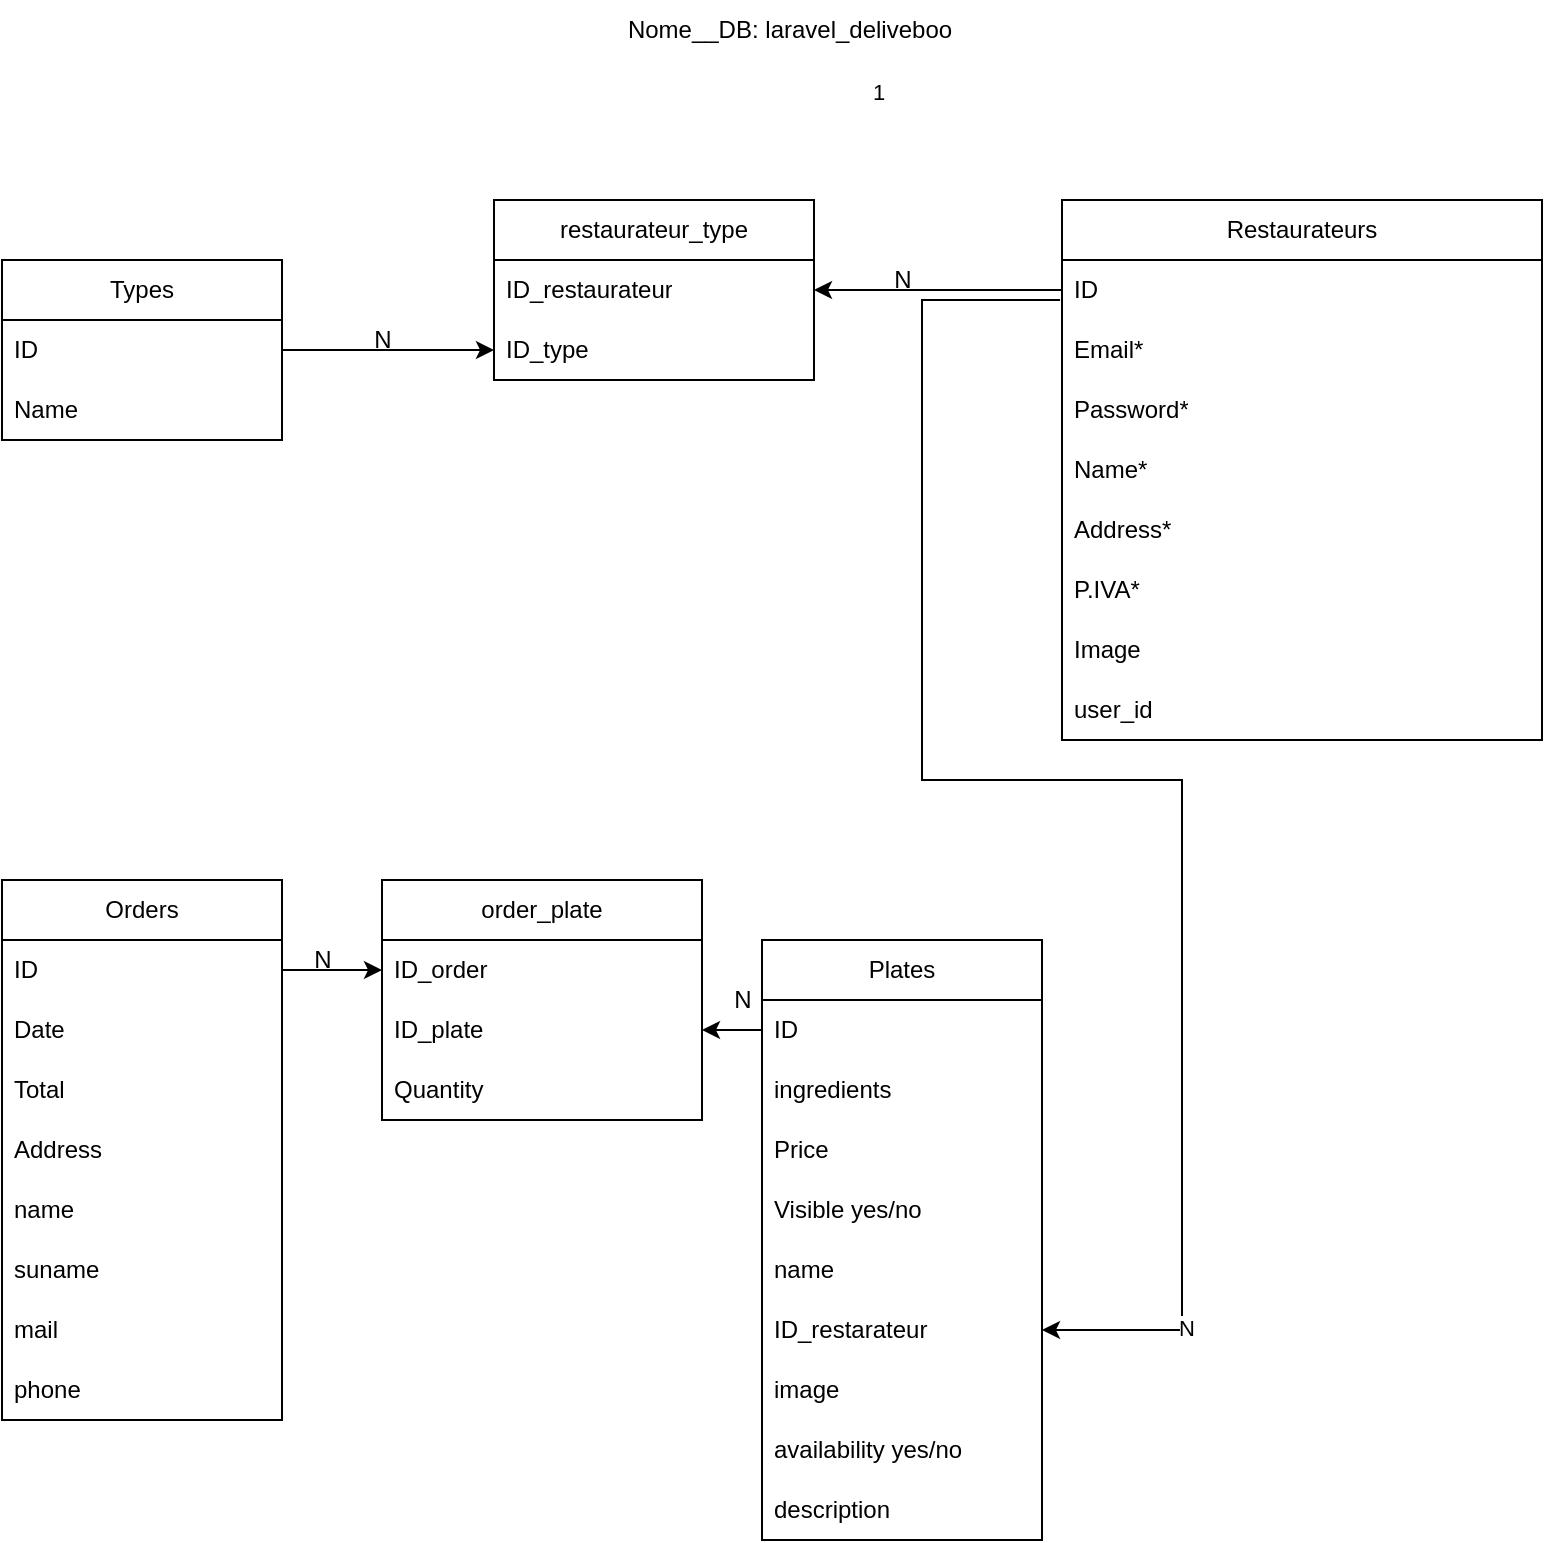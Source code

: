 <mxfile version="21.0.10" type="device"><diagram name="Pagina-1" id="mu9G6JfymZ8ugWCQVMO5"><mxGraphModel dx="150" dy="60" grid="1" gridSize="10" guides="1" tooltips="1" connect="1" arrows="1" fold="1" page="1" pageScale="1" pageWidth="827" pageHeight="1169" math="0" shadow="0"><root><mxCell id="0"/><mxCell id="1" parent="0"/><mxCell id="VeRxsH8W1ljb-rIEjhOn-6" value="Nome__DB: laravel_deliveboo" style="text;html=1;strokeColor=none;fillColor=none;align=center;verticalAlign=middle;whiteSpace=wrap;rounded=0;" parent="1" vertex="1"><mxGeometry x="266" y="10" width="296" height="30" as="geometry"/></mxCell><mxCell id="VeRxsH8W1ljb-rIEjhOn-7" value="Restaurateurs" style="swimlane;fontStyle=0;childLayout=stackLayout;horizontal=1;startSize=30;horizontalStack=0;resizeParent=1;resizeParentMax=0;resizeLast=0;collapsible=1;marginBottom=0;whiteSpace=wrap;html=1;" parent="1" vertex="1"><mxGeometry x="550" y="110" width="240" height="270" as="geometry"/></mxCell><mxCell id="VeRxsH8W1ljb-rIEjhOn-8" value="ID" style="text;strokeColor=none;fillColor=none;align=left;verticalAlign=middle;spacingLeft=4;spacingRight=4;overflow=hidden;points=[[0,0.5],[1,0.5]];portConstraint=eastwest;rotatable=0;whiteSpace=wrap;html=1;" parent="VeRxsH8W1ljb-rIEjhOn-7" vertex="1"><mxGeometry y="30" width="240" height="30" as="geometry"/></mxCell><mxCell id="VeRxsH8W1ljb-rIEjhOn-9" value="Email*" style="text;strokeColor=none;fillColor=none;align=left;verticalAlign=middle;spacingLeft=4;spacingRight=4;overflow=hidden;points=[[0,0.5],[1,0.5]];portConstraint=eastwest;rotatable=0;whiteSpace=wrap;html=1;" parent="VeRxsH8W1ljb-rIEjhOn-7" vertex="1"><mxGeometry y="60" width="240" height="30" as="geometry"/></mxCell><mxCell id="VeRxsH8W1ljb-rIEjhOn-10" value="Password*" style="text;strokeColor=none;fillColor=none;align=left;verticalAlign=middle;spacingLeft=4;spacingRight=4;overflow=hidden;points=[[0,0.5],[1,0.5]];portConstraint=eastwest;rotatable=0;whiteSpace=wrap;html=1;" parent="VeRxsH8W1ljb-rIEjhOn-7" vertex="1"><mxGeometry y="90" width="240" height="30" as="geometry"/></mxCell><mxCell id="VeRxsH8W1ljb-rIEjhOn-23" value="Name*" style="text;strokeColor=none;fillColor=none;align=left;verticalAlign=middle;spacingLeft=4;spacingRight=4;overflow=hidden;points=[[0,0.5],[1,0.5]];portConstraint=eastwest;rotatable=0;whiteSpace=wrap;html=1;" parent="VeRxsH8W1ljb-rIEjhOn-7" vertex="1"><mxGeometry y="120" width="240" height="30" as="geometry"/></mxCell><mxCell id="VeRxsH8W1ljb-rIEjhOn-24" value="Address*" style="text;strokeColor=none;fillColor=none;align=left;verticalAlign=middle;spacingLeft=4;spacingRight=4;overflow=hidden;points=[[0,0.5],[1,0.5]];portConstraint=eastwest;rotatable=0;whiteSpace=wrap;html=1;" parent="VeRxsH8W1ljb-rIEjhOn-7" vertex="1"><mxGeometry y="150" width="240" height="30" as="geometry"/></mxCell><mxCell id="VeRxsH8W1ljb-rIEjhOn-25" value="P.IVA*" style="text;strokeColor=none;fillColor=none;align=left;verticalAlign=middle;spacingLeft=4;spacingRight=4;overflow=hidden;points=[[0,0.5],[1,0.5]];portConstraint=eastwest;rotatable=0;whiteSpace=wrap;html=1;" parent="VeRxsH8W1ljb-rIEjhOn-7" vertex="1"><mxGeometry y="180" width="240" height="30" as="geometry"/></mxCell><mxCell id="7fUAMXZxsCdXtFp6Je54-16" value="Image" style="text;strokeColor=none;fillColor=none;align=left;verticalAlign=middle;spacingLeft=4;spacingRight=4;overflow=hidden;points=[[0,0.5],[1,0.5]];portConstraint=eastwest;rotatable=0;whiteSpace=wrap;html=1;" vertex="1" parent="VeRxsH8W1ljb-rIEjhOn-7"><mxGeometry y="210" width="240" height="30" as="geometry"/></mxCell><mxCell id="7fUAMXZxsCdXtFp6Je54-17" value="user_id&amp;nbsp;" style="text;strokeColor=none;fillColor=none;align=left;verticalAlign=middle;spacingLeft=4;spacingRight=4;overflow=hidden;points=[[0,0.5],[1,0.5]];portConstraint=eastwest;rotatable=0;whiteSpace=wrap;html=1;" vertex="1" parent="VeRxsH8W1ljb-rIEjhOn-7"><mxGeometry y="240" width="240" height="30" as="geometry"/></mxCell><mxCell id="VeRxsH8W1ljb-rIEjhOn-11" value="Plates" style="swimlane;fontStyle=0;childLayout=stackLayout;horizontal=1;startSize=30;horizontalStack=0;resizeParent=1;resizeParentMax=0;resizeLast=0;collapsible=1;marginBottom=0;whiteSpace=wrap;html=1;" parent="1" vertex="1"><mxGeometry x="400" y="480" width="140" height="300" as="geometry"/></mxCell><mxCell id="VeRxsH8W1ljb-rIEjhOn-12" value="ID" style="text;strokeColor=none;fillColor=none;align=left;verticalAlign=middle;spacingLeft=4;spacingRight=4;overflow=hidden;points=[[0,0.5],[1,0.5]];portConstraint=eastwest;rotatable=0;whiteSpace=wrap;html=1;" parent="VeRxsH8W1ljb-rIEjhOn-11" vertex="1"><mxGeometry y="30" width="140" height="30" as="geometry"/></mxCell><mxCell id="VeRxsH8W1ljb-rIEjhOn-14" value="ingredients" style="text;strokeColor=none;fillColor=none;align=left;verticalAlign=middle;spacingLeft=4;spacingRight=4;overflow=hidden;points=[[0,0.5],[1,0.5]];portConstraint=eastwest;rotatable=0;whiteSpace=wrap;html=1;" parent="VeRxsH8W1ljb-rIEjhOn-11" vertex="1"><mxGeometry y="60" width="140" height="30" as="geometry"/></mxCell><mxCell id="VeRxsH8W1ljb-rIEjhOn-41" value="Price" style="text;strokeColor=none;fillColor=none;align=left;verticalAlign=middle;spacingLeft=4;spacingRight=4;overflow=hidden;points=[[0,0.5],[1,0.5]];portConstraint=eastwest;rotatable=0;whiteSpace=wrap;html=1;" parent="VeRxsH8W1ljb-rIEjhOn-11" vertex="1"><mxGeometry y="90" width="140" height="30" as="geometry"/></mxCell><mxCell id="VeRxsH8W1ljb-rIEjhOn-42" value="Visible yes/no" style="text;strokeColor=none;fillColor=none;align=left;verticalAlign=middle;spacingLeft=4;spacingRight=4;overflow=hidden;points=[[0,0.5],[1,0.5]];portConstraint=eastwest;rotatable=0;whiteSpace=wrap;html=1;" parent="VeRxsH8W1ljb-rIEjhOn-11" vertex="1"><mxGeometry y="120" width="140" height="30" as="geometry"/></mxCell><mxCell id="VeRxsH8W1ljb-rIEjhOn-44" value="name" style="text;strokeColor=none;fillColor=none;align=left;verticalAlign=middle;spacingLeft=4;spacingRight=4;overflow=hidden;points=[[0,0.5],[1,0.5]];portConstraint=eastwest;rotatable=0;whiteSpace=wrap;html=1;" parent="VeRxsH8W1ljb-rIEjhOn-11" vertex="1"><mxGeometry y="150" width="140" height="30" as="geometry"/></mxCell><mxCell id="DaADNyUsXI8VV_H_2LZL-1" value="ID_restarateur" style="text;strokeColor=none;fillColor=none;align=left;verticalAlign=middle;spacingLeft=4;spacingRight=4;overflow=hidden;points=[[0,0.5],[1,0.5]];portConstraint=eastwest;rotatable=0;whiteSpace=wrap;html=1;" parent="VeRxsH8W1ljb-rIEjhOn-11" vertex="1"><mxGeometry y="180" width="140" height="30" as="geometry"/></mxCell><mxCell id="7fUAMXZxsCdXtFp6Je54-13" value="image" style="text;strokeColor=none;fillColor=none;align=left;verticalAlign=middle;spacingLeft=4;spacingRight=4;overflow=hidden;points=[[0,0.5],[1,0.5]];portConstraint=eastwest;rotatable=0;whiteSpace=wrap;html=1;" vertex="1" parent="VeRxsH8W1ljb-rIEjhOn-11"><mxGeometry y="210" width="140" height="30" as="geometry"/></mxCell><mxCell id="7fUAMXZxsCdXtFp6Je54-14" value="availability yes/no" style="text;strokeColor=none;fillColor=none;align=left;verticalAlign=middle;spacingLeft=4;spacingRight=4;overflow=hidden;points=[[0,0.5],[1,0.5]];portConstraint=eastwest;rotatable=0;whiteSpace=wrap;html=1;" vertex="1" parent="VeRxsH8W1ljb-rIEjhOn-11"><mxGeometry y="240" width="140" height="30" as="geometry"/></mxCell><mxCell id="7fUAMXZxsCdXtFp6Je54-15" value="description" style="text;strokeColor=none;fillColor=none;align=left;verticalAlign=middle;spacingLeft=4;spacingRight=4;overflow=hidden;points=[[0,0.5],[1,0.5]];portConstraint=eastwest;rotatable=0;whiteSpace=wrap;html=1;" vertex="1" parent="VeRxsH8W1ljb-rIEjhOn-11"><mxGeometry y="270" width="140" height="30" as="geometry"/></mxCell><mxCell id="VeRxsH8W1ljb-rIEjhOn-15" value="Types" style="swimlane;fontStyle=0;childLayout=stackLayout;horizontal=1;startSize=30;horizontalStack=0;resizeParent=1;resizeParentMax=0;resizeLast=0;collapsible=1;marginBottom=0;whiteSpace=wrap;html=1;" parent="1" vertex="1"><mxGeometry x="20" y="140" width="140" height="90" as="geometry"/></mxCell><mxCell id="VeRxsH8W1ljb-rIEjhOn-16" value="ID" style="text;strokeColor=none;fillColor=none;align=left;verticalAlign=middle;spacingLeft=4;spacingRight=4;overflow=hidden;points=[[0,0.5],[1,0.5]];portConstraint=eastwest;rotatable=0;whiteSpace=wrap;html=1;" parent="VeRxsH8W1ljb-rIEjhOn-15" vertex="1"><mxGeometry y="30" width="140" height="30" as="geometry"/></mxCell><mxCell id="VeRxsH8W1ljb-rIEjhOn-17" value="Name" style="text;strokeColor=none;fillColor=none;align=left;verticalAlign=middle;spacingLeft=4;spacingRight=4;overflow=hidden;points=[[0,0.5],[1,0.5]];portConstraint=eastwest;rotatable=0;whiteSpace=wrap;html=1;" parent="VeRxsH8W1ljb-rIEjhOn-15" vertex="1"><mxGeometry y="60" width="140" height="30" as="geometry"/></mxCell><mxCell id="VeRxsH8W1ljb-rIEjhOn-19" value="Orders" style="swimlane;fontStyle=0;childLayout=stackLayout;horizontal=1;startSize=30;horizontalStack=0;resizeParent=1;resizeParentMax=0;resizeLast=0;collapsible=1;marginBottom=0;whiteSpace=wrap;html=1;" parent="1" vertex="1"><mxGeometry x="20" y="450" width="140" height="270" as="geometry"/></mxCell><mxCell id="VeRxsH8W1ljb-rIEjhOn-20" value="ID" style="text;strokeColor=none;fillColor=none;align=left;verticalAlign=middle;spacingLeft=4;spacingRight=4;overflow=hidden;points=[[0,0.5],[1,0.5]];portConstraint=eastwest;rotatable=0;whiteSpace=wrap;html=1;" parent="VeRxsH8W1ljb-rIEjhOn-19" vertex="1"><mxGeometry y="30" width="140" height="30" as="geometry"/></mxCell><mxCell id="VeRxsH8W1ljb-rIEjhOn-21" value="Date" style="text;strokeColor=none;fillColor=none;align=left;verticalAlign=middle;spacingLeft=4;spacingRight=4;overflow=hidden;points=[[0,0.5],[1,0.5]];portConstraint=eastwest;rotatable=0;whiteSpace=wrap;html=1;" parent="VeRxsH8W1ljb-rIEjhOn-19" vertex="1"><mxGeometry y="60" width="140" height="30" as="geometry"/></mxCell><mxCell id="VeRxsH8W1ljb-rIEjhOn-22" value="Total" style="text;strokeColor=none;fillColor=none;align=left;verticalAlign=middle;spacingLeft=4;spacingRight=4;overflow=hidden;points=[[0,0.5],[1,0.5]];portConstraint=eastwest;rotatable=0;whiteSpace=wrap;html=1;" parent="VeRxsH8W1ljb-rIEjhOn-19" vertex="1"><mxGeometry y="90" width="140" height="30" as="geometry"/></mxCell><mxCell id="VeRxsH8W1ljb-rIEjhOn-61" value="Address" style="text;strokeColor=none;fillColor=none;align=left;verticalAlign=middle;spacingLeft=4;spacingRight=4;overflow=hidden;points=[[0,0.5],[1,0.5]];portConstraint=eastwest;rotatable=0;whiteSpace=wrap;html=1;" parent="VeRxsH8W1ljb-rIEjhOn-19" vertex="1"><mxGeometry y="120" width="140" height="30" as="geometry"/></mxCell><mxCell id="VeRxsH8W1ljb-rIEjhOn-62" value="name" style="text;strokeColor=none;fillColor=none;align=left;verticalAlign=middle;spacingLeft=4;spacingRight=4;overflow=hidden;points=[[0,0.5],[1,0.5]];portConstraint=eastwest;rotatable=0;whiteSpace=wrap;html=1;" parent="VeRxsH8W1ljb-rIEjhOn-19" vertex="1"><mxGeometry y="150" width="140" height="30" as="geometry"/></mxCell><mxCell id="7fUAMXZxsCdXtFp6Je54-10" value="suname" style="text;strokeColor=none;fillColor=none;align=left;verticalAlign=middle;spacingLeft=4;spacingRight=4;overflow=hidden;points=[[0,0.5],[1,0.5]];portConstraint=eastwest;rotatable=0;whiteSpace=wrap;html=1;" vertex="1" parent="VeRxsH8W1ljb-rIEjhOn-19"><mxGeometry y="180" width="140" height="30" as="geometry"/></mxCell><mxCell id="7fUAMXZxsCdXtFp6Je54-11" value="mail" style="text;strokeColor=none;fillColor=none;align=left;verticalAlign=middle;spacingLeft=4;spacingRight=4;overflow=hidden;points=[[0,0.5],[1,0.5]];portConstraint=eastwest;rotatable=0;whiteSpace=wrap;html=1;" vertex="1" parent="VeRxsH8W1ljb-rIEjhOn-19"><mxGeometry y="210" width="140" height="30" as="geometry"/></mxCell><mxCell id="7fUAMXZxsCdXtFp6Je54-12" value="phone" style="text;strokeColor=none;fillColor=none;align=left;verticalAlign=middle;spacingLeft=4;spacingRight=4;overflow=hidden;points=[[0,0.5],[1,0.5]];portConstraint=eastwest;rotatable=0;whiteSpace=wrap;html=1;" vertex="1" parent="VeRxsH8W1ljb-rIEjhOn-19"><mxGeometry y="240" width="140" height="30" as="geometry"/></mxCell><mxCell id="VeRxsH8W1ljb-rIEjhOn-28" value="restaurateur&lt;span style=&quot;background-color: initial;&quot;&gt;_type&lt;/span&gt;" style="swimlane;fontStyle=0;childLayout=stackLayout;horizontal=1;startSize=30;horizontalStack=0;resizeParent=1;resizeParentMax=0;resizeLast=0;collapsible=1;marginBottom=0;whiteSpace=wrap;html=1;" parent="1" vertex="1"><mxGeometry x="266" y="110" width="160" height="90" as="geometry"/></mxCell><mxCell id="VeRxsH8W1ljb-rIEjhOn-29" value="ID_restaurateur" style="text;strokeColor=none;fillColor=none;align=left;verticalAlign=middle;spacingLeft=4;spacingRight=4;overflow=hidden;points=[[0,0.5],[1,0.5]];portConstraint=eastwest;rotatable=0;whiteSpace=wrap;html=1;" parent="VeRxsH8W1ljb-rIEjhOn-28" vertex="1"><mxGeometry y="30" width="160" height="30" as="geometry"/></mxCell><mxCell id="VeRxsH8W1ljb-rIEjhOn-30" value="ID_type" style="text;strokeColor=none;fillColor=none;align=left;verticalAlign=middle;spacingLeft=4;spacingRight=4;overflow=hidden;points=[[0,0.5],[1,0.5]];portConstraint=eastwest;rotatable=0;whiteSpace=wrap;html=1;" parent="VeRxsH8W1ljb-rIEjhOn-28" vertex="1"><mxGeometry y="60" width="160" height="30" as="geometry"/></mxCell><mxCell id="VeRxsH8W1ljb-rIEjhOn-35" value="" style="edgeStyle=orthogonalEdgeStyle;rounded=0;orthogonalLoop=1;jettySize=auto;html=1;" parent="1" source="VeRxsH8W1ljb-rIEjhOn-16" target="VeRxsH8W1ljb-rIEjhOn-30" edge="1"><mxGeometry relative="1" as="geometry"/></mxCell><mxCell id="VeRxsH8W1ljb-rIEjhOn-36" value="" style="edgeStyle=orthogonalEdgeStyle;rounded=0;orthogonalLoop=1;jettySize=auto;html=1;entryX=1;entryY=0.5;entryDx=0;entryDy=0;" parent="1" source="VeRxsH8W1ljb-rIEjhOn-8" target="VeRxsH8W1ljb-rIEjhOn-29" edge="1"><mxGeometry relative="1" as="geometry"/></mxCell><mxCell id="VeRxsH8W1ljb-rIEjhOn-50" value="" style="edgeStyle=orthogonalEdgeStyle;rounded=0;orthogonalLoop=1;jettySize=auto;html=1;entryX=1;entryY=0.5;entryDx=0;entryDy=0;exitX=-0.004;exitY=0.667;exitDx=0;exitDy=0;exitPerimeter=0;" parent="1" source="VeRxsH8W1ljb-rIEjhOn-8" target="DaADNyUsXI8VV_H_2LZL-1" edge="1"><mxGeometry relative="1" as="geometry"><mxPoint x="520" y="335" as="sourcePoint"/><mxPoint x="710" y="495" as="targetPoint"/><Array as="points"><mxPoint x="480" y="160"/><mxPoint x="480" y="400"/><mxPoint x="610" y="400"/><mxPoint x="610" y="675"/></Array></mxGeometry></mxCell><mxCell id="VeRxsH8W1ljb-rIEjhOn-52" value="1" style="edgeLabel;html=1;align=center;verticalAlign=middle;resizable=0;points=[];" parent="VeRxsH8W1ljb-rIEjhOn-50" vertex="1" connectable="0"><mxGeometry x="-0.904" y="-4" relative="1" as="geometry"><mxPoint x="-54" y="-100" as="offset"/></mxGeometry></mxCell><mxCell id="VeRxsH8W1ljb-rIEjhOn-54" value="N" style="edgeLabel;html=1;align=center;verticalAlign=middle;resizable=0;points=[];" parent="VeRxsH8W1ljb-rIEjhOn-50" vertex="1" connectable="0"><mxGeometry x="0.828" y="-1" relative="1" as="geometry"><mxPoint x="4" as="offset"/></mxGeometry></mxCell><mxCell id="VeRxsH8W1ljb-rIEjhOn-55" value="order_plate" style="swimlane;fontStyle=0;childLayout=stackLayout;horizontal=1;startSize=30;horizontalStack=0;resizeParent=1;resizeParentMax=0;resizeLast=0;collapsible=1;marginBottom=0;whiteSpace=wrap;html=1;" parent="1" vertex="1"><mxGeometry x="210" y="450" width="160" height="120" as="geometry"/></mxCell><mxCell id="VeRxsH8W1ljb-rIEjhOn-56" value="ID_order" style="text;strokeColor=none;fillColor=none;align=left;verticalAlign=middle;spacingLeft=4;spacingRight=4;overflow=hidden;points=[[0,0.5],[1,0.5]];portConstraint=eastwest;rotatable=0;whiteSpace=wrap;html=1;" parent="VeRxsH8W1ljb-rIEjhOn-55" vertex="1"><mxGeometry y="30" width="160" height="30" as="geometry"/></mxCell><mxCell id="VeRxsH8W1ljb-rIEjhOn-57" value="ID_plate" style="text;strokeColor=none;fillColor=none;align=left;verticalAlign=middle;spacingLeft=4;spacingRight=4;overflow=hidden;points=[[0,0.5],[1,0.5]];portConstraint=eastwest;rotatable=0;whiteSpace=wrap;html=1;" parent="VeRxsH8W1ljb-rIEjhOn-55" vertex="1"><mxGeometry y="60" width="160" height="30" as="geometry"/></mxCell><mxCell id="VeRxsH8W1ljb-rIEjhOn-58" value="Quantity" style="text;strokeColor=none;fillColor=none;align=left;verticalAlign=middle;spacingLeft=4;spacingRight=4;overflow=hidden;points=[[0,0.5],[1,0.5]];portConstraint=eastwest;rotatable=0;whiteSpace=wrap;html=1;" parent="VeRxsH8W1ljb-rIEjhOn-55" vertex="1"><mxGeometry y="90" width="160" height="30" as="geometry"/></mxCell><mxCell id="VeRxsH8W1ljb-rIEjhOn-59" value="" style="edgeStyle=orthogonalEdgeStyle;rounded=0;orthogonalLoop=1;jettySize=auto;html=1;" parent="1" source="VeRxsH8W1ljb-rIEjhOn-12" target="VeRxsH8W1ljb-rIEjhOn-57" edge="1"><mxGeometry relative="1" as="geometry"/></mxCell><mxCell id="VeRxsH8W1ljb-rIEjhOn-60" value="" style="edgeStyle=orthogonalEdgeStyle;rounded=0;orthogonalLoop=1;jettySize=auto;html=1;entryX=0;entryY=0.5;entryDx=0;entryDy=0;" parent="1" source="VeRxsH8W1ljb-rIEjhOn-20" target="VeRxsH8W1ljb-rIEjhOn-56" edge="1"><mxGeometry relative="1" as="geometry"><Array as="points"/></mxGeometry></mxCell><mxCell id="2KNW9Jj1XTExgC79kSaW-1" value="N" style="text;html=1;align=center;verticalAlign=middle;resizable=0;points=[];autosize=1;strokeColor=none;fillColor=none;" parent="1" vertex="1"><mxGeometry x="455" y="135" width="30" height="30" as="geometry"/></mxCell><mxCell id="2KNW9Jj1XTExgC79kSaW-2" value="N" style="text;html=1;align=center;verticalAlign=middle;resizable=0;points=[];autosize=1;strokeColor=none;fillColor=none;" parent="1" vertex="1"><mxGeometry x="195" y="165" width="30" height="30" as="geometry"/></mxCell><mxCell id="7fUAMXZxsCdXtFp6Je54-1" value="N" style="text;html=1;align=center;verticalAlign=middle;resizable=0;points=[];autosize=1;strokeColor=none;fillColor=none;" vertex="1" parent="1"><mxGeometry x="165" y="475" width="30" height="30" as="geometry"/></mxCell><mxCell id="7fUAMXZxsCdXtFp6Je54-2" value="N" style="text;html=1;align=center;verticalAlign=middle;resizable=0;points=[];autosize=1;strokeColor=none;fillColor=none;" vertex="1" parent="1"><mxGeometry x="375" y="495" width="30" height="30" as="geometry"/></mxCell></root></mxGraphModel></diagram></mxfile>